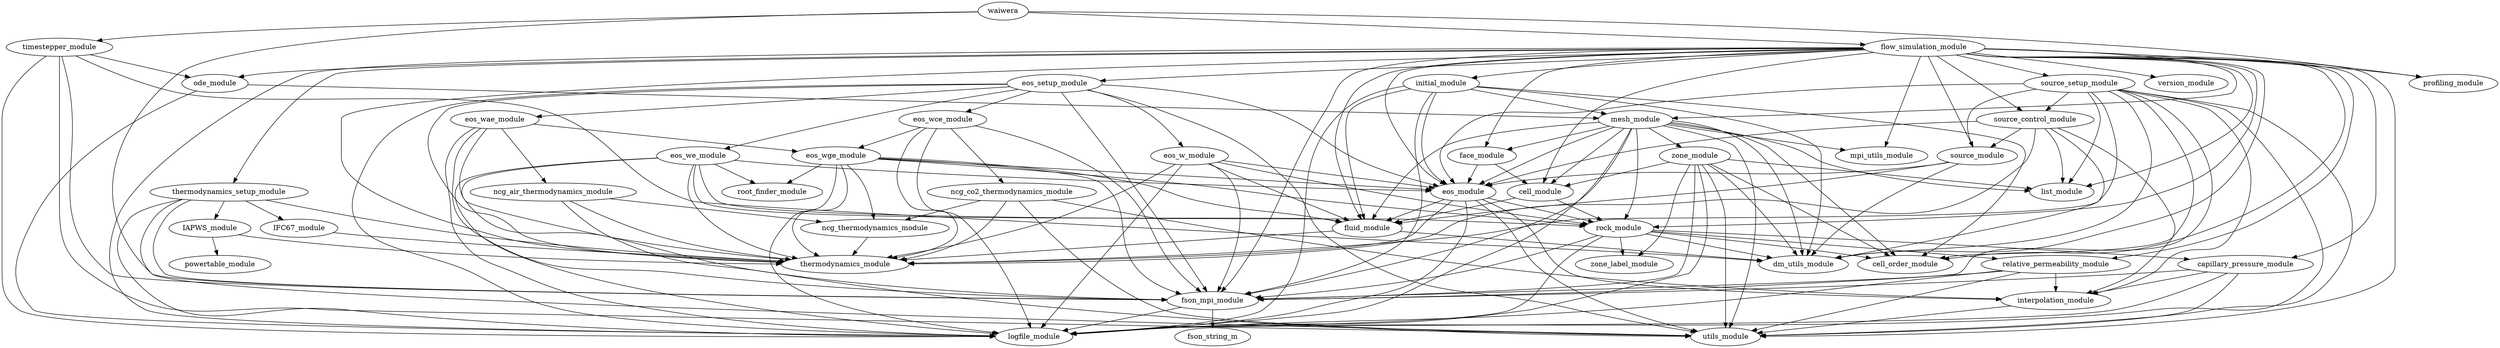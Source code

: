 digraph waiwera{
        IAPWS_module -> powertable_module
        IAPWS_module -> thermodynamics_module
        IFC67_module -> thermodynamics_module
        capillary_pressure_module -> fson_mpi_module
        capillary_pressure_module -> interpolation_module
        capillary_pressure_module -> logfile_module
        capillary_pressure_module -> utils_module
        cell_module -> fluid_module
        cell_module -> rock_module
        eos_module -> fluid_module
        eos_module -> interpolation_module
        eos_module -> logfile_module
        eos_module -> rock_module
        eos_module -> thermodynamics_module
        eos_module -> utils_module
        eos_setup_module -> eos_module
        eos_setup_module -> eos_w_module
        eos_setup_module -> eos_wae_module
        eos_setup_module -> eos_wce_module
        eos_setup_module -> eos_we_module
        eos_setup_module -> fson_mpi_module
        eos_setup_module -> logfile_module
        eos_setup_module -> thermodynamics_module
        eos_setup_module -> utils_module
        eos_w_module -> eos_module
        eos_w_module -> fluid_module
        eos_w_module -> fson_mpi_module
        eos_w_module -> logfile_module
        eos_w_module -> rock_module
        eos_w_module -> thermodynamics_module
        eos_wae_module -> eos_wge_module
        eos_wae_module -> fson_mpi_module
        eos_wae_module -> logfile_module
        eos_wae_module -> ncg_air_thermodynamics_module
        eos_wae_module -> thermodynamics_module
        eos_wce_module -> eos_wge_module
        eos_wce_module -> fson_mpi_module
        eos_wce_module -> logfile_module
        eos_wce_module -> ncg_co2_thermodynamics_module
        eos_wce_module -> thermodynamics_module
        eos_we_module -> eos_module
        eos_we_module -> fluid_module
        eos_we_module -> fson_mpi_module
        eos_we_module -> logfile_module
        eos_we_module -> rock_module
        eos_we_module -> root_finder_module
        eos_we_module -> thermodynamics_module
        eos_wge_module -> eos_module
        eos_wge_module -> fluid_module
        eos_wge_module -> fson_mpi_module
        eos_wge_module -> logfile_module
        eos_wge_module -> ncg_thermodynamics_module
        eos_wge_module -> rock_module
        eos_wge_module -> root_finder_module
        eos_wge_module -> thermodynamics_module
        face_module -> cell_module
        face_module -> eos_module
        flow_simulation_module -> capillary_pressure_module
        flow_simulation_module -> cell_module
        flow_simulation_module -> cell_order_module
        flow_simulation_module -> dm_utils_module
        flow_simulation_module -> eos_module
        flow_simulation_module -> eos_setup_module
        flow_simulation_module -> face_module
        flow_simulation_module -> fluid_module
        flow_simulation_module -> fson_mpi_module
        flow_simulation_module -> initial_module
        flow_simulation_module -> list_module
        flow_simulation_module -> logfile_module
        flow_simulation_module -> mesh_module
        flow_simulation_module -> mpi_utils_module
        flow_simulation_module -> ode_module
        flow_simulation_module -> profiling_module
        flow_simulation_module -> relative_permeability_module
        flow_simulation_module -> rock_module
        flow_simulation_module -> source_control_module
        flow_simulation_module -> source_module
        flow_simulation_module -> source_setup_module
        flow_simulation_module -> thermodynamics_module
        flow_simulation_module -> thermodynamics_setup_module
        flow_simulation_module -> utils_module
        flow_simulation_module -> version_module
        fluid_module -> dm_utils_module
        fluid_module -> thermodynamics_module
        fson_mpi_module -> fson_string_m
        fson_mpi_module -> logfile_module
        initial_module -> cell_order_module
        initial_module -> dm_utils_module
        initial_module -> eos_module
        initial_module -> fluid_module
        initial_module -> fson_mpi_module
        initial_module -> logfile_module
        initial_module -> mesh_module
        interpolation_module -> utils_module
        mesh_module -> cell_module
        mesh_module -> cell_order_module
        mesh_module -> dm_utils_module
        mesh_module -> eos_module
        mesh_module -> face_module
        mesh_module -> fluid_module
        mesh_module -> fson_mpi_module
        mesh_module -> list_module
        mesh_module -> logfile_module
        mesh_module -> mpi_utils_module
        mesh_module -> rock_module
        mesh_module -> utils_module
        mesh_module -> zone_module
        ncg_air_thermodynamics_module -> ncg_thermodynamics_module
        ncg_air_thermodynamics_module -> thermodynamics_module
        ncg_air_thermodynamics_module -> utils_module
        ncg_co2_thermodynamics_module -> interpolation_module
        ncg_co2_thermodynamics_module -> ncg_thermodynamics_module
        ncg_co2_thermodynamics_module -> thermodynamics_module
        ncg_co2_thermodynamics_module -> utils_module
        ncg_thermodynamics_module -> thermodynamics_module
        ode_module -> logfile_module
        ode_module -> mesh_module
        relative_permeability_module -> fson_mpi_module
        relative_permeability_module -> interpolation_module
        relative_permeability_module -> logfile_module
        relative_permeability_module -> utils_module
        rock_module -> capillary_pressure_module
        rock_module -> cell_order_module
        rock_module -> dm_utils_module
        rock_module -> fson_mpi_module
        rock_module -> logfile_module
        rock_module -> relative_permeability_module
        rock_module -> zone_label_module
        source_control_module -> dm_utils_module
        source_control_module -> eos_module
        source_control_module -> interpolation_module
        source_control_module -> list_module
        source_control_module -> source_module
        source_control_module -> thermodynamics_module
        source_module -> dm_utils_module
        source_module -> eos_module
        source_module -> fluid_module
        source_setup_module -> cell_order_module
        source_setup_module -> dm_utils_module
        source_setup_module -> eos_module
        source_setup_module -> fson_mpi_module
        source_setup_module -> interpolation_module
        source_setup_module -> list_module
        source_setup_module -> logfile_module
        source_setup_module -> source_control_module
        source_setup_module -> source_module
        source_setup_module -> thermodynamics_module
        source_setup_module -> utils_module
        thermodynamics_setup_module -> IAPWS_module
        thermodynamics_setup_module -> IFC67_module
        thermodynamics_setup_module -> fson_mpi_module
        thermodynamics_setup_module -> logfile_module
        thermodynamics_setup_module -> thermodynamics_module
        thermodynamics_setup_module -> utils_module
        timestepper_module -> dm_utils_module
        timestepper_module -> fson_mpi_module
        timestepper_module -> logfile_module
        timestepper_module -> ode_module
        timestepper_module -> utils_module
        waiwera -> flow_simulation_module
        waiwera -> fson_mpi_module
        waiwera -> profiling_module
        waiwera -> timestepper_module
        zone_module -> cell_module
        zone_module -> cell_order_module
        zone_module -> dm_utils_module
        zone_module -> fson_mpi_module
        zone_module -> list_module
        zone_module -> logfile_module
        zone_module -> utils_module
        zone_module -> zone_label_module
}